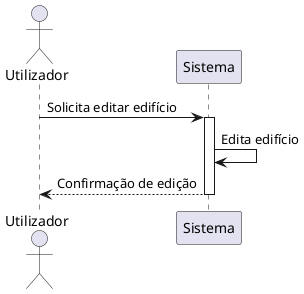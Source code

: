 @startuml US200
actor Utilizador
participant "Sistema" as Sistema
Utilizador -> Sistema : Solicita editar edifício
activate Sistema
Sistema -> Sistema : Edita edifício
Sistema --> Utilizador : Confirmação de edição
deactivate Sistema
@enduml